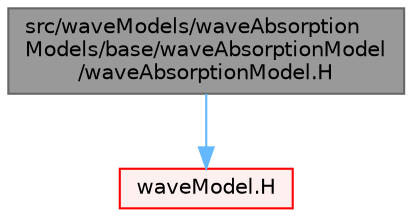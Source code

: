 digraph "src/waveModels/waveAbsorptionModels/base/waveAbsorptionModel/waveAbsorptionModel.H"
{
 // LATEX_PDF_SIZE
  bgcolor="transparent";
  edge [fontname=Helvetica,fontsize=10,labelfontname=Helvetica,labelfontsize=10];
  node [fontname=Helvetica,fontsize=10,shape=box,height=0.2,width=0.4];
  Node1 [id="Node000001",label="src/waveModels/waveAbsorption\lModels/base/waveAbsorptionModel\l/waveAbsorptionModel.H",height=0.2,width=0.4,color="gray40", fillcolor="grey60", style="filled", fontcolor="black",tooltip=" "];
  Node1 -> Node2 [id="edge1_Node000001_Node000002",color="steelblue1",style="solid",tooltip=" "];
  Node2 [id="Node000002",label="waveModel.H",height=0.2,width=0.4,color="red", fillcolor="#FFF0F0", style="filled",URL="$waveModel_8H.html",tooltip=" "];
}
